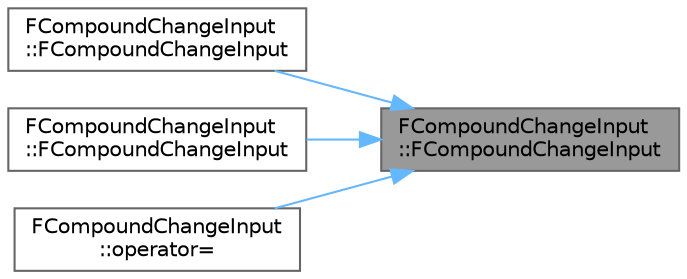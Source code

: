 digraph "FCompoundChangeInput::FCompoundChangeInput"
{
 // INTERACTIVE_SVG=YES
 // LATEX_PDF_SIZE
  bgcolor="transparent";
  edge [fontname=Helvetica,fontsize=10,labelfontname=Helvetica,labelfontsize=10];
  node [fontname=Helvetica,fontsize=10,shape=box,height=0.2,width=0.4];
  rankdir="RL";
  Node1 [id="Node000001",label="FCompoundChangeInput\l::FCompoundChangeInput",height=0.2,width=0.4,color="gray40", fillcolor="grey60", style="filled", fontcolor="black",tooltip=" "];
  Node1 -> Node2 [id="edge1_Node000001_Node000002",dir="back",color="steelblue1",style="solid",tooltip=" "];
  Node2 [id="Node000002",label="FCompoundChangeInput\l::FCompoundChangeInput",height=0.2,width=0.4,color="grey40", fillcolor="white", style="filled",URL="$d7/d0c/structFCompoundChangeInput.html#a7258f9da37fa7cc26a2203adcd94a1dd",tooltip=" "];
  Node1 -> Node3 [id="edge2_Node000001_Node000003",dir="back",color="steelblue1",style="solid",tooltip=" "];
  Node3 [id="Node000003",label="FCompoundChangeInput\l::FCompoundChangeInput",height=0.2,width=0.4,color="grey40", fillcolor="white", style="filled",URL="$d7/d0c/structFCompoundChangeInput.html#ad2c91b5692f3d66eb2069aae03409426",tooltip=" "];
  Node1 -> Node4 [id="edge3_Node000001_Node000004",dir="back",color="steelblue1",style="solid",tooltip=" "];
  Node4 [id="Node000004",label="FCompoundChangeInput\l::operator=",height=0.2,width=0.4,color="grey40", fillcolor="white", style="filled",URL="$d7/d0c/structFCompoundChangeInput.html#a233c169d3dd17d1876571ca049c0dc5b",tooltip=" "];
}

